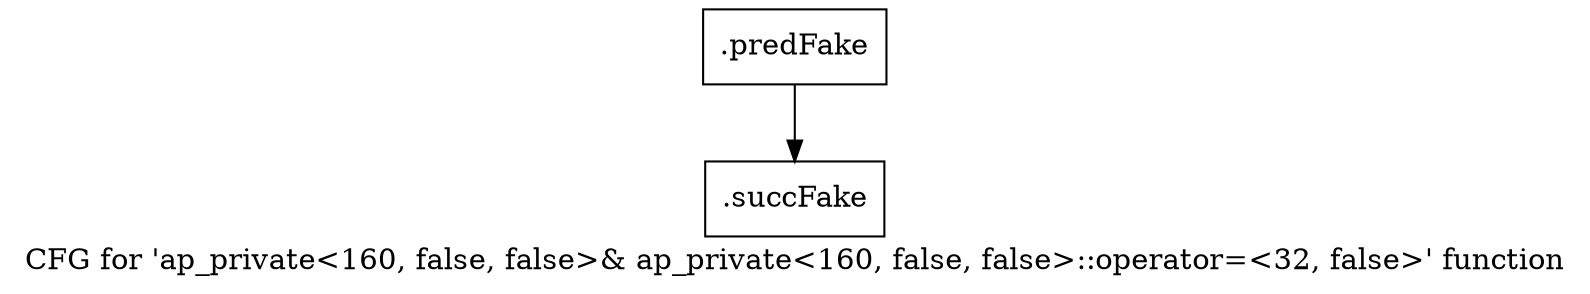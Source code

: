 digraph "CFG for 'ap_private\<160, false, false\>& ap_private\<160, false, false\>::operator=\<32, false\>' function" {
	label="CFG for 'ap_private\<160, false, false\>& ap_private\<160, false, false\>::operator=\<32, false\>' function";

	Node0x5d239b0 [shape=record,filename="",linenumber="",label="{.predFake}"];
	Node0x5d239b0 -> Node0x616af20[ callList="" memoryops="" filename="/mnt/xilinx/Vitis_HLS/2021.2/include/etc/ap_private.h" execusionnum="5"];
	Node0x616af20 [shape=record,filename="/mnt/xilinx/Vitis_HLS/2021.2/include/etc/ap_private.h",linenumber="4744",label="{.succFake}"];
}
